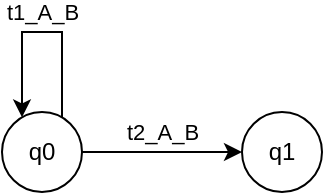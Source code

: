 <mxfile version="22.0.4" type="device">
  <diagram name="Pagina-1" id="acRSWo48Pzw1rqXUfdUc">
    <mxGraphModel dx="472" dy="855" grid="1" gridSize="10" guides="1" tooltips="1" connect="1" arrows="1" fold="1" page="1" pageScale="1" pageWidth="827" pageHeight="1169" math="0" shadow="0">
      <root>
        <mxCell id="0" />
        <mxCell id="1" parent="0" />
        <mxCell id="yytKiWA_BTO1nHYbXArB-21" style="edgeStyle=orthogonalEdgeStyle;rounded=0;orthogonalLoop=1;jettySize=auto;html=1;" edge="1" parent="1" source="yytKiWA_BTO1nHYbXArB-2" target="yytKiWA_BTO1nHYbXArB-19">
          <mxGeometry relative="1" as="geometry" />
        </mxCell>
        <mxCell id="yytKiWA_BTO1nHYbXArB-22" value="t2_A_B" style="edgeLabel;html=1;align=center;verticalAlign=middle;resizable=0;points=[];" vertex="1" connectable="0" parent="yytKiWA_BTO1nHYbXArB-21">
          <mxGeometry x="0.075" y="-1" relative="1" as="geometry">
            <mxPoint x="-3" y="-11" as="offset" />
          </mxGeometry>
        </mxCell>
        <mxCell id="yytKiWA_BTO1nHYbXArB-2" value="q0" style="ellipse;whiteSpace=wrap;html=1;aspect=fixed;" vertex="1" parent="1">
          <mxGeometry x="160" y="280" width="40" height="40" as="geometry" />
        </mxCell>
        <mxCell id="yytKiWA_BTO1nHYbXArB-19" value="q1" style="ellipse;whiteSpace=wrap;html=1;aspect=fixed;" vertex="1" parent="1">
          <mxGeometry x="280" y="280" width="40" height="40" as="geometry" />
        </mxCell>
        <mxCell id="yytKiWA_BTO1nHYbXArB-24" style="edgeStyle=orthogonalEdgeStyle;rounded=0;orthogonalLoop=1;jettySize=auto;html=1;" edge="1" parent="1" source="yytKiWA_BTO1nHYbXArB-2" target="yytKiWA_BTO1nHYbXArB-2">
          <mxGeometry relative="1" as="geometry">
            <mxPoint x="185" y="300" as="sourcePoint" />
            <mxPoint x="175" y="282.679" as="targetPoint" />
            <Array as="points">
              <mxPoint x="190" y="240" />
              <mxPoint x="170" y="240" />
            </Array>
          </mxGeometry>
        </mxCell>
        <mxCell id="yytKiWA_BTO1nHYbXArB-25" value="t1_A_B" style="edgeLabel;html=1;align=center;verticalAlign=middle;resizable=0;points=[];" vertex="1" connectable="0" parent="yytKiWA_BTO1nHYbXArB-24">
          <mxGeometry x="-0.114" y="1" relative="1" as="geometry">
            <mxPoint x="-6" y="-11" as="offset" />
          </mxGeometry>
        </mxCell>
      </root>
    </mxGraphModel>
  </diagram>
</mxfile>
